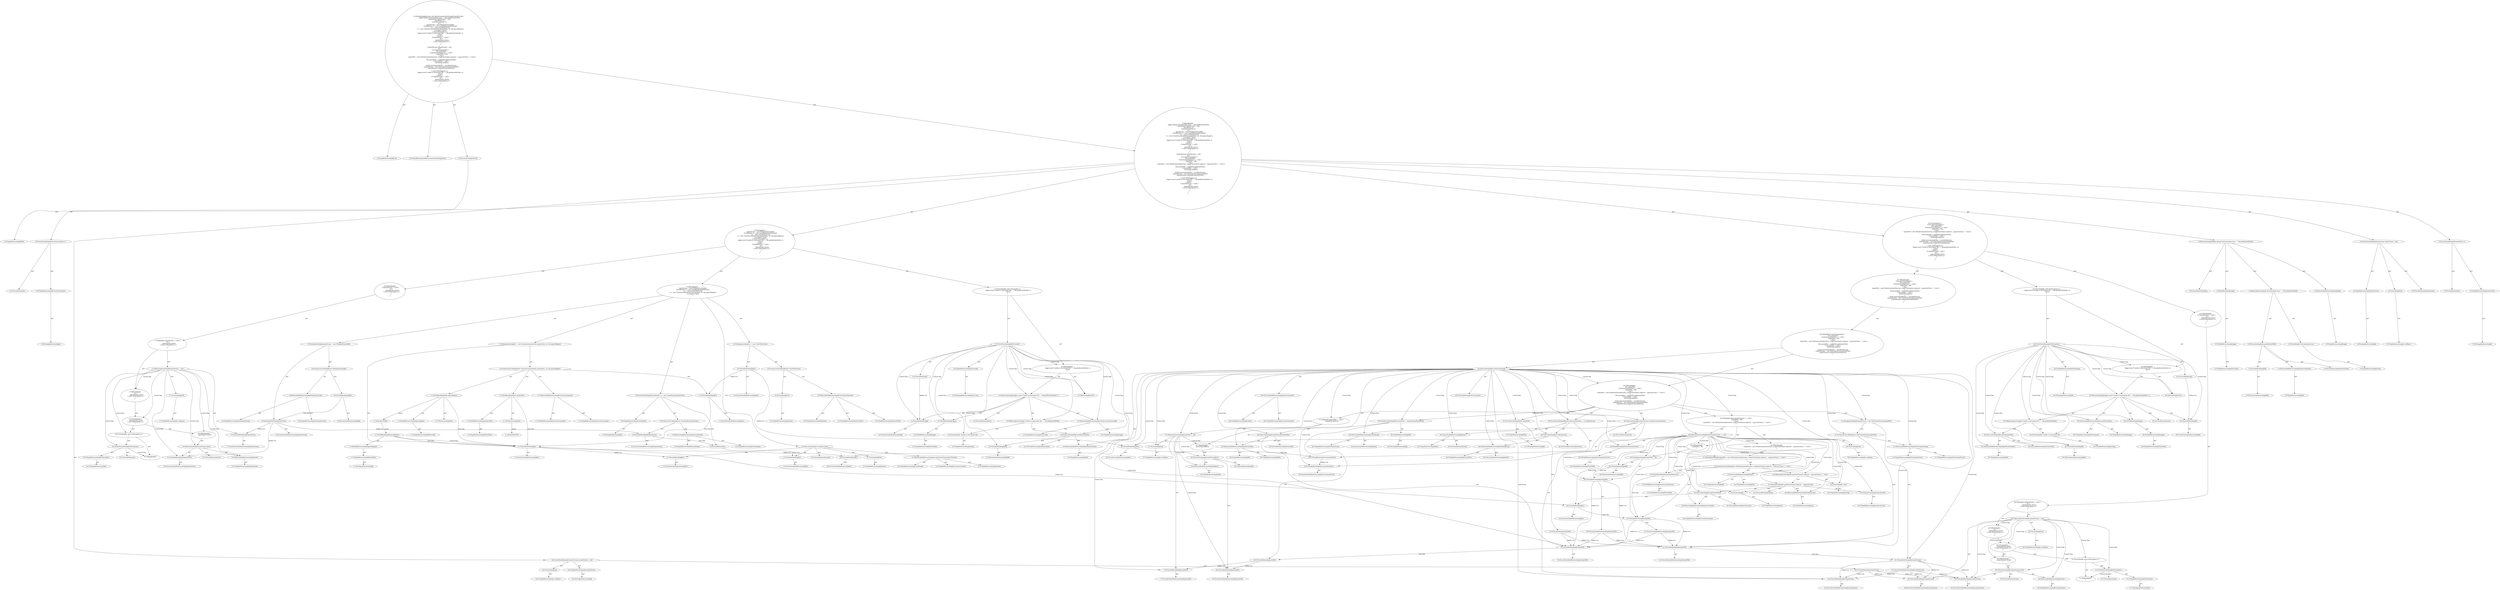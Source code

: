 digraph "addInstrumentationToSingleClass#?,File" {
0 [label="2:CtTypeReferenceImpl@void" shape=ellipse]
1 [label="2:CtVirtualElement@addInstrumentationToSingleClass" shape=ellipse]
2 [label="2:CtParameterImpl@File file" shape=ellipse]
3 [label="2:CtTypeReferenceImpl@File" shape=ellipse]
4 [label="3:CtExecutableReferenceImpl@debug()" shape=ellipse]
5 [label="3:CtTypeReferenceImpl@logger" shape=ellipse]
6 [label="3:CtVirtualElement@debug" shape=ellipse]
7 [label="3:CtFieldReferenceImpl@logger" shape=ellipse]
8 [label="3:CtTypeReferenceImpl@PlaceHold" shape=ellipse]
9 [label="3:CtFieldReadImpl@logger" shape=ellipse]
10 [label="3:CtLiteralImpl@\"Instrumenting class \"" shape=ellipse]
11 [label="3:CtTypeReferenceImpl@String" shape=ellipse]
12 [label="3:CtExecutableReferenceImpl@getAbsolutePath()" shape=ellipse]
13 [label="3:CtTypeReferenceImpl@File" shape=ellipse]
14 [label="3:CtVirtualElement@getAbsolutePath" shape=ellipse]
15 [label="3:CtVariableReadImpl@file" shape=ellipse]
16 [label="3:CtParameterReferenceImpl@file" shape=ellipse]
17 [label="3:CtInvocationImpl@file.getAbsolutePath()" shape=ellipse]
18 [label="3:CtBinaryOperatorImpl@\"Instrumenting class \" + file.getAbsolutePath()" shape=ellipse]
19 [label="3:CtInvocationImpl@logger.debug(\"Instrumenting class \" + file.getAbsolutePath())" shape=ellipse]
20 [label="4:CtTypeReferenceImpl@InputStream" shape=ellipse]
21 [label="4:CtPackageReferenceImpl@" shape=ellipse]
22 [label="4:CtLiteralImpl@null" shape=ellipse]
23 [label="4:CtTypeReferenceImpl@<nulltype>" shape=ellipse]
24 [label="4:CtVirtualElement@inputStream" shape=ellipse]
25 [label="4:CtLocalVariableImpl@InputStream inputStream = null" shape=ellipse]
26 [label="5:CtTypeReferenceImpl@ClassWriter" shape=ellipse]
27 [label="5:CtPackageReferenceImpl@" shape=ellipse]
28 [label="5:CtVirtualElement@cw" shape=ellipse]
29 [label="5:CtLocalVariableImpl@ClassWriter cw" shape=ellipse]
30 [label="6:CtTypeReferenceImpl@ClassInstrumenter" shape=ellipse]
31 [label="6:CtPackageReferenceImpl@" shape=ellipse]
32 [label="6:CtVirtualElement@cv" shape=ellipse]
33 [label="6:CtLocalVariableImpl@ClassInstrumenter cv" shape=ellipse]
34 [label="8:CtVariableWriteImpl@inputStream" shape=ellipse]
35 [label="8:CtLocalVariableReferenceImpl@inputStream" shape=ellipse]
36 [label="8:CtExecutableReferenceImpl@FileInputStream()" shape=ellipse]
37 [label="8:CtTypeReferenceImpl@FileInputStream" shape=ellipse]
38 [label="8:CtTypeReferenceImpl@FileInputStream" shape=ellipse]
39 [label="8:CtVariableReadImpl@file" shape=ellipse]
40 [label="8:CtParameterReferenceImpl@file" shape=ellipse]
41 [label="8:CtConstructorCallImpl@new FileInputStream(file)" shape=ellipse]
42 [label="8:CtAssignmentImpl@inputStream = new FileInputStream(file)" shape=ellipse]
43 [label="9:CtTypeReferenceImpl@ClassReader" shape=ellipse]
44 [label="9:CtPackageReferenceImpl@" shape=ellipse]
45 [label="9:CtExecutableReferenceImpl@ClassReader()" shape=ellipse]
46 [label="9:CtTypeReferenceImpl@ClassReader" shape=ellipse]
47 [label="9:CtTypeReferenceImpl@ClassReader" shape=ellipse]
48 [label="9:CtVariableReadImpl@inputStream" shape=ellipse]
49 [label="9:CtLocalVariableReferenceImpl@inputStream" shape=ellipse]
50 [label="9:CtConstructorCallImpl@new ClassReader(inputStream)" shape=ellipse]
51 [label="9:CtVirtualElement@cr" shape=ellipse]
52 [label="9:CtLocalVariableImpl@ClassReader cr = new ClassReader(inputStream)" shape=ellipse]
53 [label="10:CtVariableWriteImpl@cw" shape=ellipse]
54 [label="10:CtLocalVariableReferenceImpl@cw" shape=ellipse]
55 [label="10:CtExecutableReferenceImpl@ClassWriter(boolean)" shape=ellipse]
56 [label="10:CtTypeReferenceImpl@ClassWriter" shape=ellipse]
57 [label="10:CtTypeReferenceImpl@ClassWriter" shape=ellipse]
58 [label="10:CtTypeReferenceImpl@boolean" shape=ellipse]
59 [label="10:CtLiteralImpl@true" shape=ellipse]
60 [label="10:CtTypeReferenceImpl@boolean" shape=ellipse]
61 [label="10:CtConstructorCallImpl@new ClassWriter(true)" shape=ellipse]
62 [label="10:CtAssignmentImpl@cw = new ClassWriter(true)" shape=ellipse]
63 [label="11:CtVariableWriteImpl@cv" shape=ellipse]
64 [label="11:CtLocalVariableReferenceImpl@cv" shape=ellipse]
65 [label="11:CtExecutableReferenceImpl@ClassInstrumenter()" shape=ellipse]
66 [label="11:CtTypeReferenceImpl@ClassInstrumenter" shape=ellipse]
67 [label="11:CtTypeReferenceImpl@ClassInstrumenter" shape=ellipse]
68 [label="11:CtFieldReferenceImpl@projectData" shape=ellipse]
69 [label="11:CtTypeReferenceImpl@PlaceHold" shape=ellipse]
70 [label="11:CtFieldReadImpl@this.projectData" shape=ellipse]
71 [label="11:CtThisAccessImpl@this" shape=ellipse]
72 [label="11:CtVariableReadImpl@cw" shape=ellipse]
73 [label="11:CtLocalVariableReferenceImpl@cw" shape=ellipse]
74 [label="11:CtFieldReferenceImpl@ignoreRegexs" shape=ellipse]
75 [label="11:CtTypeReferenceImpl@PlaceHold" shape=ellipse]
76 [label="11:CtFieldReadImpl@this.ignoreRegexs" shape=ellipse]
77 [label="11:CtThisAccessImpl@this" shape=ellipse]
78 [label="11:CtConstructorCallImpl@new ClassInstrumenter(this.projectData, cw, this.ignoreRegexs)" shape=ellipse]
79 [label="11:CtAssignmentImpl@cv = new ClassInstrumenter(this.projectData, cw, this.ignoreRegexs)" shape=ellipse]
80 [label="12:CtExecutableReferenceImpl@accept(ClassInstrumenter,boolean)" shape=ellipse]
81 [label="12:CtTypeReferenceImpl@ClassReader" shape=ellipse]
82 [label="12:CtTypeReferenceImpl@ClassInstrumenter" shape=ellipse]
83 [label="12:CtTypeReferenceImpl@boolean" shape=ellipse]
84 [label="12:CtVirtualElement@accept" shape=ellipse]
85 [label="12:CtVariableReadImpl@cr" shape=ellipse]
86 [label="12:CtLocalVariableReferenceImpl@cr" shape=ellipse]
87 [label="12:CtVariableReadImpl@cv" shape=ellipse]
88 [label="12:CtLocalVariableReferenceImpl@cv" shape=ellipse]
89 [label="12:CtLiteralImpl@false" shape=ellipse]
90 [label="12:CtTypeReferenceImpl@boolean" shape=ellipse]
91 [label="12:CtInvocationImpl@cr.accept(cv, false)" shape=ellipse]
92 [label="7:CtBlockImpl@\{
    inputStream = new FileInputStream(file);
    ClassReader cr = new ClassReader(inputStream);
    cw = new ClassWriter(true);
    cv = new ClassInstrumenter(this.projectData, cw, this.ignoreRegexs);
    cr.accept(cv, false);
\}" shape=ellipse]
93 [label="13:CtVirtualElement@t" shape=ellipse]
94 [label="13:CtTypeReferenceImpl@Throwable" shape=ellipse]
95 [label="13:CtPackageReferenceImpl@java.lang" shape=ellipse]
96 [label="13:CtCatchVariableImpl@Throwable t" shape=ellipse]
97 [label="14:CtExecutableReferenceImpl@warn(java.lang.Throwable)" shape=ellipse]
98 [label="14:CtTypeReferenceImpl@logger" shape=ellipse]
99 [label="14:CtTypeReferenceImpl@Throwable" shape=ellipse]
100 [label="14:CtVirtualElement@warn" shape=ellipse]
101 [label="14:CtFieldReferenceImpl@logger" shape=ellipse]
102 [label="14:CtTypeReferenceImpl@PlaceHold" shape=ellipse]
103 [label="14:CtFieldReadImpl@logger" shape=ellipse]
104 [label="14:CtLiteralImpl@\"Unable to instrument file \"" shape=ellipse]
105 [label="14:CtTypeReferenceImpl@String" shape=ellipse]
106 [label="14:CtExecutableReferenceImpl@getAbsolutePath()" shape=ellipse]
107 [label="14:CtTypeReferenceImpl@File" shape=ellipse]
108 [label="14:CtVirtualElement@getAbsolutePath" shape=ellipse]
109 [label="14:CtVariableReadImpl@file" shape=ellipse]
110 [label="14:CtParameterReferenceImpl@file" shape=ellipse]
111 [label="14:CtInvocationImpl@file.getAbsolutePath()" shape=ellipse]
112 [label="14:CtBinaryOperatorImpl@\"Unable to instrument file \" + file.getAbsolutePath()" shape=ellipse]
113 [label="14:CtVariableReadImpl@t" shape=ellipse]
114 [label="14:CtCatchVariableReferenceImpl@t" shape=ellipse]
115 [label="14:CtInvocationImpl@logger.warn(\"Unable to instrument file \" + file.getAbsolutePath(), t)" shape=ellipse]
116 [label="15:CtReturnImpl@return" shape=ellipse]
117 [label="13:CtBlockImpl@\{
    logger.warn(\"Unable to instrument file \" + file.getAbsolutePath(), t);
    return;
\}" shape=ellipse]
118 [label="13:CtCatchImpl@ catch (Throwable t) \{
    logger.warn(\"Unable to instrument file \" + file.getAbsolutePath(), t);
    return;
\}" shape=ellipse]
119 [label="17:CtVariableReadImpl@inputStream" shape=ellipse]
120 [label="17:CtLocalVariableReferenceImpl@inputStream" shape=ellipse]
121 [label="17:CtLiteralImpl@null" shape=ellipse]
122 [label="17:CtTypeReferenceImpl@<nulltype>" shape=ellipse]
123 [label="17:CtBinaryOperatorImpl@inputStream != null" shape=ellipse]
124 [label="19:CtExecutableReferenceImpl@close()" shape=ellipse]
125 [label="19:CtTypeReferenceImpl@InputStream" shape=ellipse]
126 [label="19:CtVirtualElement@close" shape=ellipse]
127 [label="19:CtVariableReadImpl@inputStream" shape=ellipse]
128 [label="19:CtLocalVariableReferenceImpl@inputStream" shape=ellipse]
129 [label="19:CtInvocationImpl@inputStream.close()" shape=ellipse]
130 [label="18:CtBlockImpl@\{
    inputStream.close();
\}" shape=ellipse]
131 [label="20:CtVirtualElement@e" shape=ellipse]
132 [label="20:CtTypeReferenceImpl@IOException" shape=ellipse]
133 [label="20:CtPackageReferenceImpl@" shape=ellipse]
134 [label="20:CtCatchVariableImpl@IOException e" shape=ellipse]
135 [label="20:CtBlockImpl@\{
\}" shape=ellipse]
136 [label="20:CtCatchImpl@ catch (IOException e) \{
\}" shape=ellipse]
137 [label="18:CtTryImpl@try \{
    inputStream.close();
\} catch (IOException e) \{
\}" shape=ellipse]
138 [label="17:CtBlockImpl@\{
    try \{
        inputStream.close();
    \} catch (IOException e) \{
    \}
\}" shape=ellipse]
139 [label="17:CtIfImpl@if (inputStream != null) \{
    try \{
        inputStream.close();
    \} catch (IOException e) \{
    \}
\}" shape=ellipse]
140 [label="16:CtBlockImpl@\{
    if (inputStream != null) \{
        try \{
            inputStream.close();
        \} catch (IOException e) \{
        \}
    \}
\}" shape=ellipse]
141 [label="7:CtTryImpl@try \{
    inputStream = new FileInputStream(file);
    ClassReader cr = new ClassReader(inputStream);
    cw = new ClassWriter(true);
    cv = new ClassInstrumenter(this.projectData, cw, this.ignoreRegexs);
    cr.accept(cv, false);
\} catch (Throwable t) \{
    logger.warn(\"Unable to instrument file \" + file.getAbsolutePath(), t);
    return;
\} finally \{
    if (inputStream != null) \{
        try \{
            inputStream.close();
        \} catch (IOException e) \{
        \}
    \}
\}" shape=ellipse]
142 [label="24:CtTypeReferenceImpl@OutputStream" shape=ellipse]
143 [label="24:CtPackageReferenceImpl@" shape=ellipse]
144 [label="24:CtLiteralImpl@null" shape=ellipse]
145 [label="24:CtTypeReferenceImpl@<nulltype>" shape=ellipse]
146 [label="24:CtVirtualElement@outputStream" shape=ellipse]
147 [label="24:CtLocalVariableImpl@OutputStream outputStream = null" shape=ellipse]
148 [label="26:CtExecutableReferenceImpl@isInstrumented()" shape=ellipse]
149 [label="26:CtTypeReferenceImpl@ClassInstrumenter" shape=ellipse]
150 [label="26:CtTypeReferenceImpl@boolean" shape=ellipse]
151 [label="26:CtVirtualElement@isInstrumented" shape=ellipse]
152 [label="26:CtVariableReadImpl@cv" shape=ellipse]
153 [label="26:CtLocalVariableReferenceImpl@cv" shape=ellipse]
154 [label="26:CtInvocationImpl@cv.isInstrumented()" shape=ellipse]
155 [label="27:CtTypeReferenceImpl@File" shape=ellipse]
156 [label="27:CtPackageReferenceImpl@" shape=ellipse]
157 [label="27:CtVirtualElement@outputFile" shape=ellipse]
158 [label="27:CtLocalVariableImpl@File outputFile" shape=ellipse]
159 [label="28:CtFieldReferenceImpl@destinationDirectory" shape=ellipse]
160 [label="28:CtTypeReferenceImpl@PlaceHold" shape=ellipse]
161 [label="28:CtFieldReadImpl@destinationDirectory" shape=ellipse]
162 [label="28:CtLiteralImpl@null" shape=ellipse]
163 [label="28:CtTypeReferenceImpl@<nulltype>" shape=ellipse]
164 [label="28:CtBinaryOperatorImpl@destinationDirectory == null" shape=ellipse]
165 [label="29:CtVariableWriteImpl@outputFile" shape=ellipse]
166 [label="29:CtLocalVariableReferenceImpl@outputFile" shape=ellipse]
167 [label="29:CtVariableReadImpl@file" shape=ellipse]
168 [label="29:CtParameterReferenceImpl@file" shape=ellipse]
169 [label="29:CtAssignmentImpl@outputFile = file" shape=ellipse]
170 [label="28:CtBlockImpl@\{
    outputFile = file;
\}" shape=ellipse]
171 [label="31:CtVariableWriteImpl@outputFile" shape=ellipse]
172 [label="31:CtLocalVariableReferenceImpl@outputFile" shape=ellipse]
173 [label="32:CtExecutableReferenceImpl@File()" shape=ellipse]
174 [label="32:CtTypeReferenceImpl@File" shape=ellipse]
175 [label="32:CtTypeReferenceImpl@File" shape=ellipse]
176 [label="33:CtFieldReferenceImpl@destinationDirectory" shape=ellipse]
177 [label="33:CtTypeReferenceImpl@PlaceHold" shape=ellipse]
178 [label="33:CtFieldReadImpl@destinationDirectory" shape=ellipse]
179 [label="34:CtExecutableReferenceImpl@replace(char)" shape=ellipse]
180 [label="34:CtTypeReferenceImpl@char" shape=ellipse]
181 [label="34:CtVirtualElement@replace" shape=ellipse]
182 [label="34:CtExecutableReferenceImpl@getClassName()" shape=ellipse]
183 [label="34:CtTypeReferenceImpl@ClassInstrumenter" shape=ellipse]
184 [label="34:CtVirtualElement@getClassName" shape=ellipse]
185 [label="34:CtVariableReadImpl@cv" shape=ellipse]
186 [label="34:CtLocalVariableReferenceImpl@cv" shape=ellipse]
187 [label="34:CtInvocationImpl@cv.getClassName()" shape=ellipse]
188 [label="34:CtLiteralImpl@'.'" shape=ellipse]
189 [label="34:CtTypeReferenceImpl@char" shape=ellipse]
190 [label="34:CtTypeAccessImpl@separatorChar" shape=ellipse]
191 [label="34:CtTypeReferenceImpl@separatorChar" shape=ellipse]
192 [label="34:CtInvocationImpl@cv.getClassName().replace('.', separatorChar)" shape=ellipse]
193 [label="34:CtLiteralImpl@\".class\"" shape=ellipse]
194 [label="34:CtTypeReferenceImpl@String" shape=ellipse]
195 [label="34:CtBinaryOperatorImpl@cv.getClassName().replace('.', separatorChar) + \".class\"" shape=ellipse]
196 [label="32:CtConstructorCallImpl@new File(destinationDirectory, cv.getClassName().replace('.', separatorChar) + \".class\")" shape=ellipse]
197 [label="31:CtAssignmentImpl@outputFile = new File(destinationDirectory, cv.getClassName().replace('.', separatorChar) + \".class\")" shape=ellipse]
198 [label="30:CtBlockImpl@\{
    outputFile = new File(destinationDirectory, cv.getClassName().replace('.', separatorChar) + \".class\");
\}" shape=ellipse]
199 [label="28:CtIfImpl@if (destinationDirectory == null) \{
    outputFile = file;
\} else \{
    outputFile = new File(destinationDirectory, cv.getClassName().replace('.', separatorChar) + \".class\");
\}" shape=ellipse]
200 [label="36:CtTypeReferenceImpl@File" shape=ellipse]
201 [label="36:CtPackageReferenceImpl@" shape=ellipse]
202 [label="36:CtExecutableReferenceImpl@getParentFile()" shape=ellipse]
203 [label="36:CtTypeReferenceImpl@File" shape=ellipse]
204 [label="36:CtTypeReferenceImpl@File" shape=ellipse]
205 [label="36:CtVirtualElement@getParentFile" shape=ellipse]
206 [label="36:CtVariableReadImpl@outputFile" shape=ellipse]
207 [label="36:CtLocalVariableReferenceImpl@outputFile" shape=ellipse]
208 [label="36:CtInvocationImpl@outputFile.getParentFile()" shape=ellipse]
209 [label="36:CtVirtualElement@parentFile" shape=ellipse]
210 [label="36:CtLocalVariableImpl@File parentFile = outputFile.getParentFile()" shape=ellipse]
211 [label="37:CtVariableReadImpl@parentFile" shape=ellipse]
212 [label="37:CtLocalVariableReferenceImpl@parentFile" shape=ellipse]
213 [label="37:CtLiteralImpl@null" shape=ellipse]
214 [label="37:CtTypeReferenceImpl@<nulltype>" shape=ellipse]
215 [label="37:CtBinaryOperatorImpl@parentFile != null" shape=ellipse]
216 [label="38:CtExecutableReferenceImpl@mkdirs()" shape=ellipse]
217 [label="38:CtTypeReferenceImpl@File" shape=ellipse]
218 [label="38:CtVirtualElement@mkdirs" shape=ellipse]
219 [label="38:CtVariableReadImpl@parentFile" shape=ellipse]
220 [label="38:CtLocalVariableReferenceImpl@parentFile" shape=ellipse]
221 [label="38:CtInvocationImpl@parentFile.mkdirs()" shape=ellipse]
222 [label="37:CtBlockImpl@\{
    parentFile.mkdirs();
\}" shape=ellipse]
223 [label="37:CtIfImpl@if (parentFile != null) \{
    parentFile.mkdirs();
\}" shape=ellipse]
224 [label="40:CtVirtualElement@byte[]" shape=ellipse]
225 [label="40:CtArrayTypeReferenceImpl@byte[]" shape=ellipse]
226 [label="40:CtTypeReferenceImpl@byte" shape=ellipse]
227 [label="40:CtExecutableReferenceImpl@toByteArray()" shape=ellipse]
228 [label="40:CtTypeReferenceImpl@ClassWriter" shape=ellipse]
229 [label="40:CtArrayTypeReferenceImpl@byte[]" shape=ellipse]
230 [label="40:CtVirtualElement@toByteArray" shape=ellipse]
231 [label="40:CtVariableReadImpl@cw" shape=ellipse]
232 [label="40:CtLocalVariableReferenceImpl@cw" shape=ellipse]
233 [label="40:CtInvocationImpl@cw.toByteArray()" shape=ellipse]
234 [label="40:CtVirtualElement@instrumentedClass" shape=ellipse]
235 [label="40:CtLocalVariableImpl@byte[] instrumentedClass = cw.toByteArray()" shape=ellipse]
236 [label="41:CtVariableWriteImpl@outputStream" shape=ellipse]
237 [label="41:CtLocalVariableReferenceImpl@outputStream" shape=ellipse]
238 [label="41:CtExecutableReferenceImpl@FileOutputStream()" shape=ellipse]
239 [label="41:CtTypeReferenceImpl@FileOutputStream" shape=ellipse]
240 [label="41:CtTypeReferenceImpl@FileOutputStream" shape=ellipse]
241 [label="41:CtVariableReadImpl@outputFile" shape=ellipse]
242 [label="41:CtLocalVariableReferenceImpl@outputFile" shape=ellipse]
243 [label="41:CtConstructorCallImpl@new FileOutputStream(outputFile)" shape=ellipse]
244 [label="41:CtAssignmentImpl@outputStream = new FileOutputStream(outputFile)" shape=ellipse]
245 [label="42:CtExecutableReferenceImpl@write(byte[])" shape=ellipse]
246 [label="42:CtTypeReferenceImpl@OutputStream" shape=ellipse]
247 [label="42:CtArrayTypeReferenceImpl@byte[]" shape=ellipse]
248 [label="42:CtVirtualElement@write" shape=ellipse]
249 [label="42:CtVariableReadImpl@outputStream" shape=ellipse]
250 [label="42:CtLocalVariableReferenceImpl@outputStream" shape=ellipse]
251 [label="42:CtVariableReadImpl@instrumentedClass" shape=ellipse]
252 [label="42:CtLocalVariableReferenceImpl@instrumentedClass" shape=ellipse]
253 [label="42:CtInvocationImpl@outputStream.write(instrumentedClass)" shape=ellipse]
254 [label="26:CtBlockImpl@\{
    File outputFile;
    if (destinationDirectory == null) \{
        outputFile = file;
    \} else \{
        outputFile = new File(destinationDirectory, cv.getClassName().replace('.', separatorChar) + \".class\");
    \}
    File parentFile = outputFile.getParentFile();
    if (parentFile != null) \{
        parentFile.mkdirs();
    \}
    byte[] instrumentedClass = cw.toByteArray();
    outputStream = new FileOutputStream(outputFile);
    outputStream.write(instrumentedClass);
\}" shape=ellipse]
255 [label="26:CtIfImpl@if (cv.isInstrumented()) \{
    File outputFile;
    if (destinationDirectory == null) \{
        outputFile = file;
    \} else \{
        outputFile = new File(destinationDirectory, cv.getClassName().replace('.', separatorChar) + \".class\");
    \}
    File parentFile = outputFile.getParentFile();
    if (parentFile != null) \{
        parentFile.mkdirs();
    \}
    byte[] instrumentedClass = cw.toByteArray();
    outputStream = new FileOutputStream(outputFile);
    outputStream.write(instrumentedClass);
\}" shape=ellipse]
256 [label="25:CtBlockImpl@\{
    if (cv.isInstrumented()) \{
        File outputFile;
        if (destinationDirectory == null) \{
            outputFile = file;
        \} else \{
            outputFile = new File(destinationDirectory, cv.getClassName().replace('.', separatorChar) + \".class\");
        \}
        File parentFile = outputFile.getParentFile();
        if (parentFile != null) \{
            parentFile.mkdirs();
        \}
        byte[] instrumentedClass = cw.toByteArray();
        outputStream = new FileOutputStream(outputFile);
        outputStream.write(instrumentedClass);
    \}
\}" shape=ellipse]
257 [label="44:CtVirtualElement@e" shape=ellipse]
258 [label="44:CtTypeReferenceImpl@IOException" shape=ellipse]
259 [label="44:CtPackageReferenceImpl@" shape=ellipse]
260 [label="44:CtCatchVariableImpl@IOException e" shape=ellipse]
261 [label="45:CtExecutableReferenceImpl@warn(IOException)" shape=ellipse]
262 [label="45:CtTypeReferenceImpl@logger" shape=ellipse]
263 [label="45:CtTypeReferenceImpl@IOException" shape=ellipse]
264 [label="45:CtVirtualElement@warn" shape=ellipse]
265 [label="45:CtFieldReferenceImpl@logger" shape=ellipse]
266 [label="45:CtTypeReferenceImpl@PlaceHold" shape=ellipse]
267 [label="45:CtFieldReadImpl@logger" shape=ellipse]
268 [label="45:CtLiteralImpl@\"Unable to instrument file \"" shape=ellipse]
269 [label="45:CtTypeReferenceImpl@String" shape=ellipse]
270 [label="45:CtExecutableReferenceImpl@getAbsolutePath()" shape=ellipse]
271 [label="45:CtTypeReferenceImpl@File" shape=ellipse]
272 [label="45:CtVirtualElement@getAbsolutePath" shape=ellipse]
273 [label="45:CtVariableReadImpl@file" shape=ellipse]
274 [label="45:CtParameterReferenceImpl@file" shape=ellipse]
275 [label="45:CtInvocationImpl@file.getAbsolutePath()" shape=ellipse]
276 [label="45:CtBinaryOperatorImpl@\"Unable to instrument file \" + file.getAbsolutePath()" shape=ellipse]
277 [label="45:CtVariableReadImpl@e" shape=ellipse]
278 [label="45:CtCatchVariableReferenceImpl@e" shape=ellipse]
279 [label="45:CtInvocationImpl@logger.warn(\"Unable to instrument file \" + file.getAbsolutePath(), e)" shape=ellipse]
280 [label="46:CtReturnImpl@return" shape=ellipse]
281 [label="44:CtBlockImpl@\{
    logger.warn(\"Unable to instrument file \" + file.getAbsolutePath(), e);
    return;
\}" shape=ellipse]
282 [label="44:CtCatchImpl@ catch (IOException e) \{
    logger.warn(\"Unable to instrument file \" + file.getAbsolutePath(), e);
    return;
\}" shape=ellipse]
283 [label="48:CtVariableReadImpl@outputStream" shape=ellipse]
284 [label="48:CtLocalVariableReferenceImpl@outputStream" shape=ellipse]
285 [label="48:CtLiteralImpl@null" shape=ellipse]
286 [label="48:CtTypeReferenceImpl@<nulltype>" shape=ellipse]
287 [label="48:CtBinaryOperatorImpl@outputStream != null" shape=ellipse]
288 [label="50:CtExecutableReferenceImpl@close()" shape=ellipse]
289 [label="50:CtTypeReferenceImpl@OutputStream" shape=ellipse]
290 [label="50:CtVirtualElement@close" shape=ellipse]
291 [label="50:CtVariableReadImpl@outputStream" shape=ellipse]
292 [label="50:CtLocalVariableReferenceImpl@outputStream" shape=ellipse]
293 [label="50:CtInvocationImpl@outputStream.close()" shape=ellipse]
294 [label="49:CtBlockImpl@\{
    outputStream.close();
\}" shape=ellipse]
295 [label="51:CtVirtualElement@e" shape=ellipse]
296 [label="51:CtTypeReferenceImpl@IOException" shape=ellipse]
297 [label="51:CtPackageReferenceImpl@" shape=ellipse]
298 [label="51:CtCatchVariableImpl@IOException e" shape=ellipse]
299 [label="51:CtBlockImpl@\{
\}" shape=ellipse]
300 [label="51:CtCatchImpl@ catch (IOException e) \{
\}" shape=ellipse]
301 [label="49:CtTryImpl@try \{
    outputStream.close();
\} catch (IOException e) \{
\}" shape=ellipse]
302 [label="48:CtBlockImpl@\{
    try \{
        outputStream.close();
    \} catch (IOException e) \{
    \}
\}" shape=ellipse]
303 [label="48:CtIfImpl@if (outputStream != null) \{
    try \{
        outputStream.close();
    \} catch (IOException e) \{
    \}
\}" shape=ellipse]
304 [label="47:CtBlockImpl@\{
    if (outputStream != null) \{
        try \{
            outputStream.close();
        \} catch (IOException e) \{
        \}
    \}
\}" shape=ellipse]
305 [label="25:CtTryImpl@try \{
    if (cv.isInstrumented()) \{
        File outputFile;
        if (destinationDirectory == null) \{
            outputFile = file;
        \} else \{
            outputFile = new File(destinationDirectory, cv.getClassName().replace('.', separatorChar) + \".class\");
        \}
        File parentFile = outputFile.getParentFile();
        if (parentFile != null) \{
            parentFile.mkdirs();
        \}
        byte[] instrumentedClass = cw.toByteArray();
        outputStream = new FileOutputStream(outputFile);
        outputStream.write(instrumentedClass);
    \}
\} catch (IOException e) \{
    logger.warn(\"Unable to instrument file \" + file.getAbsolutePath(), e);
    return;
\} finally \{
    if (outputStream != null) \{
        try \{
            outputStream.close();
        \} catch (IOException e) \{
        \}
    \}
\}" shape=ellipse]
306 [label="2:CtBlockImpl@\{
    logger.debug(\"Instrumenting class \" + file.getAbsolutePath());
    InputStream inputStream = null;
    ClassWriter cw;
    ClassInstrumenter cv;
    try \{
        inputStream = new FileInputStream(file);
        ClassReader cr = new ClassReader(inputStream);
        cw = new ClassWriter(true);
        cv = new ClassInstrumenter(this.projectData, cw, this.ignoreRegexs);
        cr.accept(cv, false);
    \} catch (Throwable t) \{
        logger.warn(\"Unable to instrument file \" + file.getAbsolutePath(), t);
        return;
    \} finally \{
        if (inputStream != null) \{
            try \{
                inputStream.close();
            \} catch (IOException e) \{
            \}
        \}
    \}
    OutputStream outputStream = null;
    try \{
        if (cv.isInstrumented()) \{
            File outputFile;
            if (destinationDirectory == null) \{
                outputFile = file;
            \} else \{
                outputFile = new File(destinationDirectory, cv.getClassName().replace('.', separatorChar) + \".class\");
            \}
            File parentFile = outputFile.getParentFile();
            if (parentFile != null) \{
                parentFile.mkdirs();
            \}
            byte[] instrumentedClass = cw.toByteArray();
            outputStream = new FileOutputStream(outputFile);
            outputStream.write(instrumentedClass);
        \}
    \} catch (IOException e) \{
        logger.warn(\"Unable to instrument file \" + file.getAbsolutePath(), e);
        return;
    \} finally \{
        if (outputStream != null) \{
            try \{
                outputStream.close();
            \} catch (IOException e) \{
            \}
        \}
    \}
\}" shape=ellipse]
307 [label="2:CtMethodImpl@private void addInstrumentationToSingleClass(File file) \{
    logger.debug(\"Instrumenting class \" + file.getAbsolutePath());
    InputStream inputStream = null;
    ClassWriter cw;
    ClassInstrumenter cv;
    try \{
        inputStream = new FileInputStream(file);
        ClassReader cr = new ClassReader(inputStream);
        cw = new ClassWriter(true);
        cv = new ClassInstrumenter(this.projectData, cw, this.ignoreRegexs);
        cr.accept(cv, false);
    \} catch (Throwable t) \{
        logger.warn(\"Unable to instrument file \" + file.getAbsolutePath(), t);
        return;
    \} finally \{
        if (inputStream != null) \{
            try \{
                inputStream.close();
            \} catch (IOException e) \{
            \}
        \}
    \}
    OutputStream outputStream = null;
    try \{
        if (cv.isInstrumented()) \{
            File outputFile;
            if (destinationDirectory == null) \{
                outputFile = file;
            \} else \{
                outputFile = new File(destinationDirectory, cv.getClassName().replace('.', separatorChar) + \".class\");
            \}
            File parentFile = outputFile.getParentFile();
            if (parentFile != null) \{
                parentFile.mkdirs();
            \}
            byte[] instrumentedClass = cw.toByteArray();
            outputStream = new FileOutputStream(outputFile);
            outputStream.write(instrumentedClass);
        \}
    \} catch (IOException e) \{
        logger.warn(\"Unable to instrument file \" + file.getAbsolutePath(), e);
        return;
    \} finally \{
        if (outputStream != null) \{
            try \{
                outputStream.close();
            \} catch (IOException e) \{
            \}
        \}
    \}
\}" shape=ellipse]
308 [label="11:Update@UPDATE" shape=ellipse]
309 [label="11:CtPackageReferenceImpl@" shape=ellipse]
310 [label="11:CtTypeReferenceImpl@PlaceHold" shape=ellipse]
311 [label="11:CtFieldReferenceImpl@ignoreRegexes" shape=ellipse]
312 [label="11:CtFieldReadImpl@ignoreRegexes" shape=ellipse]
313 [label="11:Delete@DELETE" shape=ellipse]
2 -> 3 [label="AST"];
4 -> 5 [label="AST"];
7 -> 8 [label="AST"];
9 -> 7 [label="AST"];
10 -> 11 [label="AST"];
12 -> 13 [label="AST"];
15 -> 16 [label="AST"];
17 -> 14 [label="AST"];
17 -> 15 [label="AST"];
17 -> 12 [label="AST"];
18 -> 10 [label="AST"];
18 -> 17 [label="AST"];
19 -> 6 [label="AST"];
19 -> 9 [label="AST"];
19 -> 4 [label="AST"];
19 -> 18 [label="AST"];
20 -> 21 [label="AST"];
22 -> 23 [label="AST"];
25 -> 24 [label="AST"];
25 -> 20 [label="AST"];
25 -> 22 [label="AST"];
26 -> 27 [label="AST"];
29 -> 28 [label="AST"];
29 -> 26 [label="AST"];
30 -> 31 [label="AST"];
33 -> 32 [label="AST"];
33 -> 30 [label="AST"];
34 -> 35 [label="AST"];
34 -> 48 [label="Define-Use"];
34 -> 119 [label="Define-Use"];
34 -> 127 [label="Define-Use"];
36 -> 37 [label="AST"];
36 -> 38 [label="AST"];
39 -> 40 [label="AST"];
39 -> 34 [label="Data Dep"];
41 -> 36 [label="AST"];
41 -> 39 [label="AST"];
42 -> 34 [label="AST"];
42 -> 41 [label="AST"];
43 -> 44 [label="AST"];
45 -> 46 [label="AST"];
45 -> 47 [label="AST"];
48 -> 49 [label="AST"];
48 -> 51 [label="Data Dep"];
50 -> 45 [label="AST"];
50 -> 48 [label="AST"];
51 -> 85 [label="Define-Use"];
52 -> 51 [label="AST"];
52 -> 43 [label="AST"];
52 -> 50 [label="AST"];
53 -> 54 [label="AST"];
53 -> 72 [label="Define-Use"];
53 -> 231 [label="Define-Use"];
55 -> 56 [label="AST"];
55 -> 57 [label="AST"];
55 -> 58 [label="AST"];
59 -> 60 [label="AST"];
61 -> 55 [label="AST"];
61 -> 59 [label="AST"];
62 -> 53 [label="AST"];
62 -> 61 [label="AST"];
63 -> 64 [label="AST"];
63 -> 87 [label="Define-Use"];
63 -> 152 [label="Define-Use"];
63 -> 185 [label="Define-Use"];
65 -> 66 [label="AST"];
65 -> 67 [label="AST"];
68 -> 69 [label="AST"];
70 -> 71 [label="AST"];
70 -> 68 [label="AST"];
70 -> 63 [label="Data Dep"];
71 -> 313 [label="Action"];
72 -> 73 [label="AST"];
72 -> 63 [label="Data Dep"];
74 -> 75 [label="AST"];
76 -> 77 [label="AST"];
76 -> 74 [label="AST"];
76 -> 63 [label="Data Dep"];
76 -> 308 [label="Action"];
78 -> 65 [label="AST"];
78 -> 70 [label="AST"];
78 -> 72 [label="AST"];
78 -> 76 [label="AST"];
79 -> 63 [label="AST"];
79 -> 78 [label="AST"];
80 -> 81 [label="AST"];
80 -> 82 [label="AST"];
80 -> 83 [label="AST"];
85 -> 86 [label="AST"];
87 -> 88 [label="AST"];
89 -> 90 [label="AST"];
91 -> 84 [label="AST"];
91 -> 85 [label="AST"];
91 -> 80 [label="AST"];
91 -> 87 [label="AST"];
91 -> 89 [label="AST"];
92 -> 42 [label="AST"];
92 -> 52 [label="AST"];
92 -> 62 [label="AST"];
92 -> 79 [label="AST"];
92 -> 91 [label="AST"];
93 -> 113 [label="Define-Use"];
94 -> 95 [label="AST"];
96 -> 93 [label="AST"];
96 -> 94 [label="AST"];
96 -> 117 [label="Control Dep"];
96 -> 115 [label="Control Dep"];
96 -> 97 [label="Control Dep"];
96 -> 103 [label="Control Dep"];
96 -> 112 [label="Control Dep"];
96 -> 104 [label="Control Dep"];
96 -> 111 [label="Control Dep"];
96 -> 106 [label="Control Dep"];
96 -> 109 [label="Control Dep"];
96 -> 113 [label="Control Dep"];
96 -> 116 [label="Control Dep"];
97 -> 98 [label="AST"];
97 -> 99 [label="AST"];
101 -> 102 [label="AST"];
103 -> 101 [label="AST"];
104 -> 105 [label="AST"];
106 -> 107 [label="AST"];
109 -> 110 [label="AST"];
111 -> 108 [label="AST"];
111 -> 109 [label="AST"];
111 -> 106 [label="AST"];
112 -> 104 [label="AST"];
112 -> 111 [label="AST"];
113 -> 114 [label="AST"];
115 -> 100 [label="AST"];
115 -> 103 [label="AST"];
115 -> 97 [label="AST"];
115 -> 112 [label="AST"];
115 -> 113 [label="AST"];
117 -> 115 [label="AST"];
117 -> 116 [label="AST"];
118 -> 96 [label="AST"];
118 -> 117 [label="AST"];
119 -> 120 [label="AST"];
121 -> 122 [label="AST"];
123 -> 119 [label="AST"];
123 -> 121 [label="AST"];
123 -> 138 [label="Control Dep"];
123 -> 137 [label="Control Dep"];
123 -> 130 [label="Control Dep"];
123 -> 129 [label="Control Dep"];
123 -> 124 [label="Control Dep"];
123 -> 127 [label="Control Dep"];
123 -> 136 [label="Control Dep"];
123 -> 134 [label="Control Dep"];
124 -> 125 [label="AST"];
127 -> 128 [label="AST"];
129 -> 126 [label="AST"];
129 -> 127 [label="AST"];
129 -> 124 [label="AST"];
130 -> 129 [label="AST"];
132 -> 133 [label="AST"];
134 -> 131 [label="AST"];
134 -> 132 [label="AST"];
134 -> 135 [label="Control Dep"];
136 -> 134 [label="AST"];
136 -> 135 [label="AST"];
137 -> 130 [label="AST"];
137 -> 136 [label="AST"];
138 -> 137 [label="AST"];
139 -> 123 [label="AST"];
139 -> 138 [label="AST"];
140 -> 139 [label="AST"];
141 -> 92 [label="AST"];
141 -> 118 [label="AST"];
141 -> 140 [label="AST"];
142 -> 143 [label="AST"];
144 -> 145 [label="AST"];
146 -> 249 [label="Define-Use"];
146 -> 283 [label="Define-Use"];
146 -> 291 [label="Define-Use"];
147 -> 146 [label="AST"];
147 -> 142 [label="AST"];
147 -> 144 [label="AST"];
148 -> 149 [label="AST"];
148 -> 150 [label="AST"];
152 -> 153 [label="AST"];
154 -> 151 [label="AST"];
154 -> 152 [label="AST"];
154 -> 148 [label="AST"];
154 -> 254 [label="Control Dep"];
154 -> 158 [label="Control Dep"];
154 -> 199 [label="Control Dep"];
154 -> 164 [label="Control Dep"];
154 -> 161 [label="Control Dep"];
154 -> 162 [label="Control Dep"];
154 -> 210 [label="Control Dep"];
154 -> 208 [label="Control Dep"];
154 -> 202 [label="Control Dep"];
154 -> 206 [label="Control Dep"];
154 -> 223 [label="Control Dep"];
154 -> 215 [label="Control Dep"];
154 -> 211 [label="Control Dep"];
154 -> 213 [label="Control Dep"];
154 -> 235 [label="Control Dep"];
154 -> 225 [label="Control Dep"];
154 -> 233 [label="Control Dep"];
154 -> 227 [label="Control Dep"];
154 -> 231 [label="Control Dep"];
154 -> 244 [label="Control Dep"];
154 -> 236 [label="Control Dep"];
154 -> 243 [label="Control Dep"];
154 -> 238 [label="Control Dep"];
154 -> 241 [label="Control Dep"];
154 -> 253 [label="Control Dep"];
154 -> 245 [label="Control Dep"];
154 -> 249 [label="Control Dep"];
154 -> 251 [label="Control Dep"];
155 -> 156 [label="AST"];
157 -> 206 [label="Define-Use"];
157 -> 241 [label="Define-Use"];
158 -> 157 [label="AST"];
158 -> 155 [label="AST"];
159 -> 160 [label="AST"];
161 -> 159 [label="AST"];
162 -> 163 [label="AST"];
164 -> 161 [label="AST"];
164 -> 162 [label="AST"];
164 -> 170 [label="Control Dep"];
164 -> 169 [label="Control Dep"];
164 -> 165 [label="Control Dep"];
164 -> 167 [label="Control Dep"];
164 -> 198 [label="Control Dep"];
164 -> 197 [label="Control Dep"];
164 -> 171 [label="Control Dep"];
164 -> 196 [label="Control Dep"];
164 -> 173 [label="Control Dep"];
164 -> 178 [label="Control Dep"];
164 -> 195 [label="Control Dep"];
164 -> 192 [label="Control Dep"];
164 -> 179 [label="Control Dep"];
164 -> 187 [label="Control Dep"];
164 -> 182 [label="Control Dep"];
164 -> 185 [label="Control Dep"];
164 -> 188 [label="Control Dep"];
164 -> 190 [label="Control Dep"];
164 -> 193 [label="Control Dep"];
165 -> 166 [label="AST"];
165 -> 206 [label="Define-Use"];
165 -> 241 [label="Define-Use"];
166 -> 206 [label="Define-Use"];
166 -> 241 [label="Define-Use"];
167 -> 168 [label="AST"];
167 -> 165 [label="Data Dep"];
169 -> 165 [label="AST"];
169 -> 167 [label="AST"];
170 -> 169 [label="AST"];
171 -> 172 [label="AST"];
171 -> 206 [label="Define-Use"];
171 -> 241 [label="Define-Use"];
172 -> 206 [label="Define-Use"];
172 -> 241 [label="Define-Use"];
173 -> 174 [label="AST"];
173 -> 175 [label="AST"];
176 -> 177 [label="AST"];
178 -> 176 [label="AST"];
178 -> 171 [label="Data Dep"];
179 -> 180 [label="AST"];
182 -> 183 [label="AST"];
185 -> 186 [label="AST"];
185 -> 171 [label="Data Dep"];
187 -> 184 [label="AST"];
187 -> 185 [label="AST"];
187 -> 182 [label="AST"];
188 -> 189 [label="AST"];
190 -> 191 [label="AST"];
192 -> 181 [label="AST"];
192 -> 187 [label="AST"];
192 -> 179 [label="AST"];
192 -> 188 [label="AST"];
192 -> 190 [label="AST"];
193 -> 194 [label="AST"];
195 -> 192 [label="AST"];
195 -> 193 [label="AST"];
196 -> 173 [label="AST"];
196 -> 178 [label="AST"];
196 -> 195 [label="AST"];
197 -> 171 [label="AST"];
197 -> 196 [label="AST"];
198 -> 197 [label="AST"];
199 -> 164 [label="AST"];
199 -> 170 [label="AST"];
199 -> 198 [label="AST"];
200 -> 201 [label="AST"];
202 -> 203 [label="AST"];
202 -> 204 [label="AST"];
206 -> 207 [label="AST"];
206 -> 209 [label="Data Dep"];
208 -> 205 [label="AST"];
208 -> 206 [label="AST"];
208 -> 202 [label="AST"];
209 -> 211 [label="Define-Use"];
209 -> 219 [label="Define-Use"];
210 -> 209 [label="AST"];
210 -> 200 [label="AST"];
210 -> 208 [label="AST"];
211 -> 212 [label="AST"];
213 -> 214 [label="AST"];
215 -> 211 [label="AST"];
215 -> 213 [label="AST"];
215 -> 222 [label="Control Dep"];
215 -> 221 [label="Control Dep"];
215 -> 216 [label="Control Dep"];
215 -> 219 [label="Control Dep"];
216 -> 217 [label="AST"];
219 -> 220 [label="AST"];
221 -> 218 [label="AST"];
221 -> 219 [label="AST"];
221 -> 216 [label="AST"];
222 -> 221 [label="AST"];
223 -> 215 [label="AST"];
223 -> 222 [label="AST"];
225 -> 224 [label="AST"];
225 -> 226 [label="AST"];
227 -> 228 [label="AST"];
227 -> 229 [label="AST"];
231 -> 232 [label="AST"];
231 -> 234 [label="Data Dep"];
233 -> 230 [label="AST"];
233 -> 231 [label="AST"];
233 -> 227 [label="AST"];
234 -> 251 [label="Define-Use"];
235 -> 234 [label="AST"];
235 -> 225 [label="AST"];
235 -> 233 [label="AST"];
236 -> 237 [label="AST"];
236 -> 249 [label="Define-Use"];
236 -> 283 [label="Define-Use"];
236 -> 291 [label="Define-Use"];
237 -> 249 [label="Define-Use"];
237 -> 283 [label="Define-Use"];
237 -> 291 [label="Define-Use"];
238 -> 239 [label="AST"];
238 -> 240 [label="AST"];
241 -> 242 [label="AST"];
241 -> 236 [label="Data Dep"];
243 -> 238 [label="AST"];
243 -> 241 [label="AST"];
244 -> 236 [label="AST"];
244 -> 243 [label="AST"];
245 -> 246 [label="AST"];
245 -> 247 [label="AST"];
249 -> 250 [label="AST"];
251 -> 252 [label="AST"];
253 -> 248 [label="AST"];
253 -> 249 [label="AST"];
253 -> 245 [label="AST"];
253 -> 251 [label="AST"];
254 -> 158 [label="AST"];
254 -> 199 [label="AST"];
254 -> 210 [label="AST"];
254 -> 223 [label="AST"];
254 -> 235 [label="AST"];
254 -> 244 [label="AST"];
254 -> 253 [label="AST"];
255 -> 154 [label="AST"];
255 -> 254 [label="AST"];
256 -> 255 [label="AST"];
257 -> 277 [label="Define-Use"];
258 -> 259 [label="AST"];
260 -> 257 [label="AST"];
260 -> 258 [label="AST"];
260 -> 281 [label="Control Dep"];
260 -> 279 [label="Control Dep"];
260 -> 261 [label="Control Dep"];
260 -> 267 [label="Control Dep"];
260 -> 276 [label="Control Dep"];
260 -> 268 [label="Control Dep"];
260 -> 275 [label="Control Dep"];
260 -> 270 [label="Control Dep"];
260 -> 273 [label="Control Dep"];
260 -> 277 [label="Control Dep"];
260 -> 280 [label="Control Dep"];
261 -> 262 [label="AST"];
261 -> 263 [label="AST"];
265 -> 266 [label="AST"];
267 -> 265 [label="AST"];
268 -> 269 [label="AST"];
270 -> 271 [label="AST"];
273 -> 274 [label="AST"];
275 -> 272 [label="AST"];
275 -> 273 [label="AST"];
275 -> 270 [label="AST"];
276 -> 268 [label="AST"];
276 -> 275 [label="AST"];
277 -> 278 [label="AST"];
279 -> 264 [label="AST"];
279 -> 267 [label="AST"];
279 -> 261 [label="AST"];
279 -> 276 [label="AST"];
279 -> 277 [label="AST"];
281 -> 279 [label="AST"];
281 -> 280 [label="AST"];
282 -> 260 [label="AST"];
282 -> 281 [label="AST"];
283 -> 284 [label="AST"];
285 -> 286 [label="AST"];
287 -> 283 [label="AST"];
287 -> 285 [label="AST"];
287 -> 302 [label="Control Dep"];
287 -> 301 [label="Control Dep"];
287 -> 294 [label="Control Dep"];
287 -> 293 [label="Control Dep"];
287 -> 288 [label="Control Dep"];
287 -> 291 [label="Control Dep"];
287 -> 300 [label="Control Dep"];
287 -> 298 [label="Control Dep"];
288 -> 289 [label="AST"];
291 -> 292 [label="AST"];
293 -> 290 [label="AST"];
293 -> 291 [label="AST"];
293 -> 288 [label="AST"];
294 -> 293 [label="AST"];
296 -> 297 [label="AST"];
298 -> 295 [label="AST"];
298 -> 296 [label="AST"];
298 -> 299 [label="Control Dep"];
300 -> 298 [label="AST"];
300 -> 299 [label="AST"];
301 -> 294 [label="AST"];
301 -> 300 [label="AST"];
302 -> 301 [label="AST"];
303 -> 287 [label="AST"];
303 -> 302 [label="AST"];
304 -> 303 [label="AST"];
305 -> 256 [label="AST"];
305 -> 282 [label="AST"];
305 -> 304 [label="AST"];
306 -> 19 [label="AST"];
306 -> 25 [label="AST"];
306 -> 29 [label="AST"];
306 -> 33 [label="AST"];
306 -> 141 [label="AST"];
306 -> 147 [label="AST"];
306 -> 305 [label="AST"];
307 -> 1 [label="AST"];
307 -> 0 [label="AST"];
307 -> 2 [label="AST"];
307 -> 306 [label="AST"];
308 -> 312 [label="Action"];
310 -> 309 [label="AST"];
311 -> 310 [label="AST"];
312 -> 311 [label="AST"];
312 -> 63 [label="Data Dep"];
312 -> 63 [label="Control Dep"];
}
